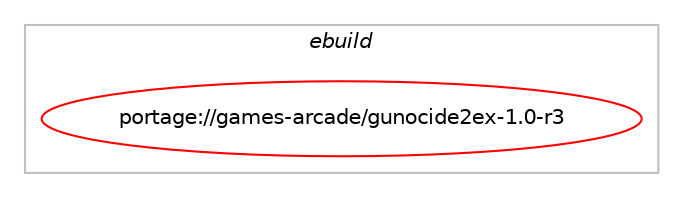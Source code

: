digraph prolog {

# *************
# Graph options
# *************

newrank=true;
concentrate=true;
compound=true;
graph [rankdir=LR,fontname=Helvetica,fontsize=10,ranksep=1.5];#, ranksep=2.5, nodesep=0.2];
edge  [arrowhead=vee];
node  [fontname=Helvetica,fontsize=10];

# **********
# The ebuild
# **********

subgraph cluster_leftcol {
color=gray;
rank=same;
label=<<i>ebuild</i>>;
id [label="portage://games-arcade/gunocide2ex-1.0-r3", color=red, width=4, href="../games-arcade/gunocide2ex-1.0-r3.svg"];
}

# ****************
# The dependencies
# ****************

subgraph cluster_midcol {
color=gray;
label=<<i>dependencies</i>>;
subgraph cluster_compile {
fillcolor="#eeeeee";
style=filled;
label=<<i>compile</i>>;
# *** BEGIN UNKNOWN DEPENDENCY TYPE (TODO) ***
# id -> package_dependency(portage://games-arcade/gunocide2ex-1.0-r3,install,no,media-libs,libsdl,none,[,,],[],[use(enable(video),none)])
# *** END UNKNOWN DEPENDENCY TYPE (TODO) ***

# *** BEGIN UNKNOWN DEPENDENCY TYPE (TODO) ***
# id -> package_dependency(portage://games-arcade/gunocide2ex-1.0-r3,install,no,media-libs,sdl-mixer,none,[,,],[],[use(enable(vorbis),none)])
# *** END UNKNOWN DEPENDENCY TYPE (TODO) ***

# *** BEGIN UNKNOWN DEPENDENCY TYPE (TODO) ***
# id -> package_dependency(portage://games-arcade/gunocide2ex-1.0-r3,install,no,media-libs,sdl-ttf,none,[,,],[],[])
# *** END UNKNOWN DEPENDENCY TYPE (TODO) ***

}
subgraph cluster_compileandrun {
fillcolor="#eeeeee";
style=filled;
label=<<i>compile and run</i>>;
}
subgraph cluster_run {
fillcolor="#eeeeee";
style=filled;
label=<<i>run</i>>;
# *** BEGIN UNKNOWN DEPENDENCY TYPE (TODO) ***
# id -> package_dependency(portage://games-arcade/gunocide2ex-1.0-r3,run,no,acct-group,gamestat,none,[,,],[],[])
# *** END UNKNOWN DEPENDENCY TYPE (TODO) ***

# *** BEGIN UNKNOWN DEPENDENCY TYPE (TODO) ***
# id -> package_dependency(portage://games-arcade/gunocide2ex-1.0-r3,run,no,media-libs,libsdl,none,[,,],[],[use(enable(video),none)])
# *** END UNKNOWN DEPENDENCY TYPE (TODO) ***

# *** BEGIN UNKNOWN DEPENDENCY TYPE (TODO) ***
# id -> package_dependency(portage://games-arcade/gunocide2ex-1.0-r3,run,no,media-libs,sdl-mixer,none,[,,],[],[use(enable(vorbis),none)])
# *** END UNKNOWN DEPENDENCY TYPE (TODO) ***

# *** BEGIN UNKNOWN DEPENDENCY TYPE (TODO) ***
# id -> package_dependency(portage://games-arcade/gunocide2ex-1.0-r3,run,no,media-libs,sdl-ttf,none,[,,],[],[])
# *** END UNKNOWN DEPENDENCY TYPE (TODO) ***

}
}

# **************
# The candidates
# **************

subgraph cluster_choices {
rank=same;
color=gray;
label=<<i>candidates</i>>;

}

}
